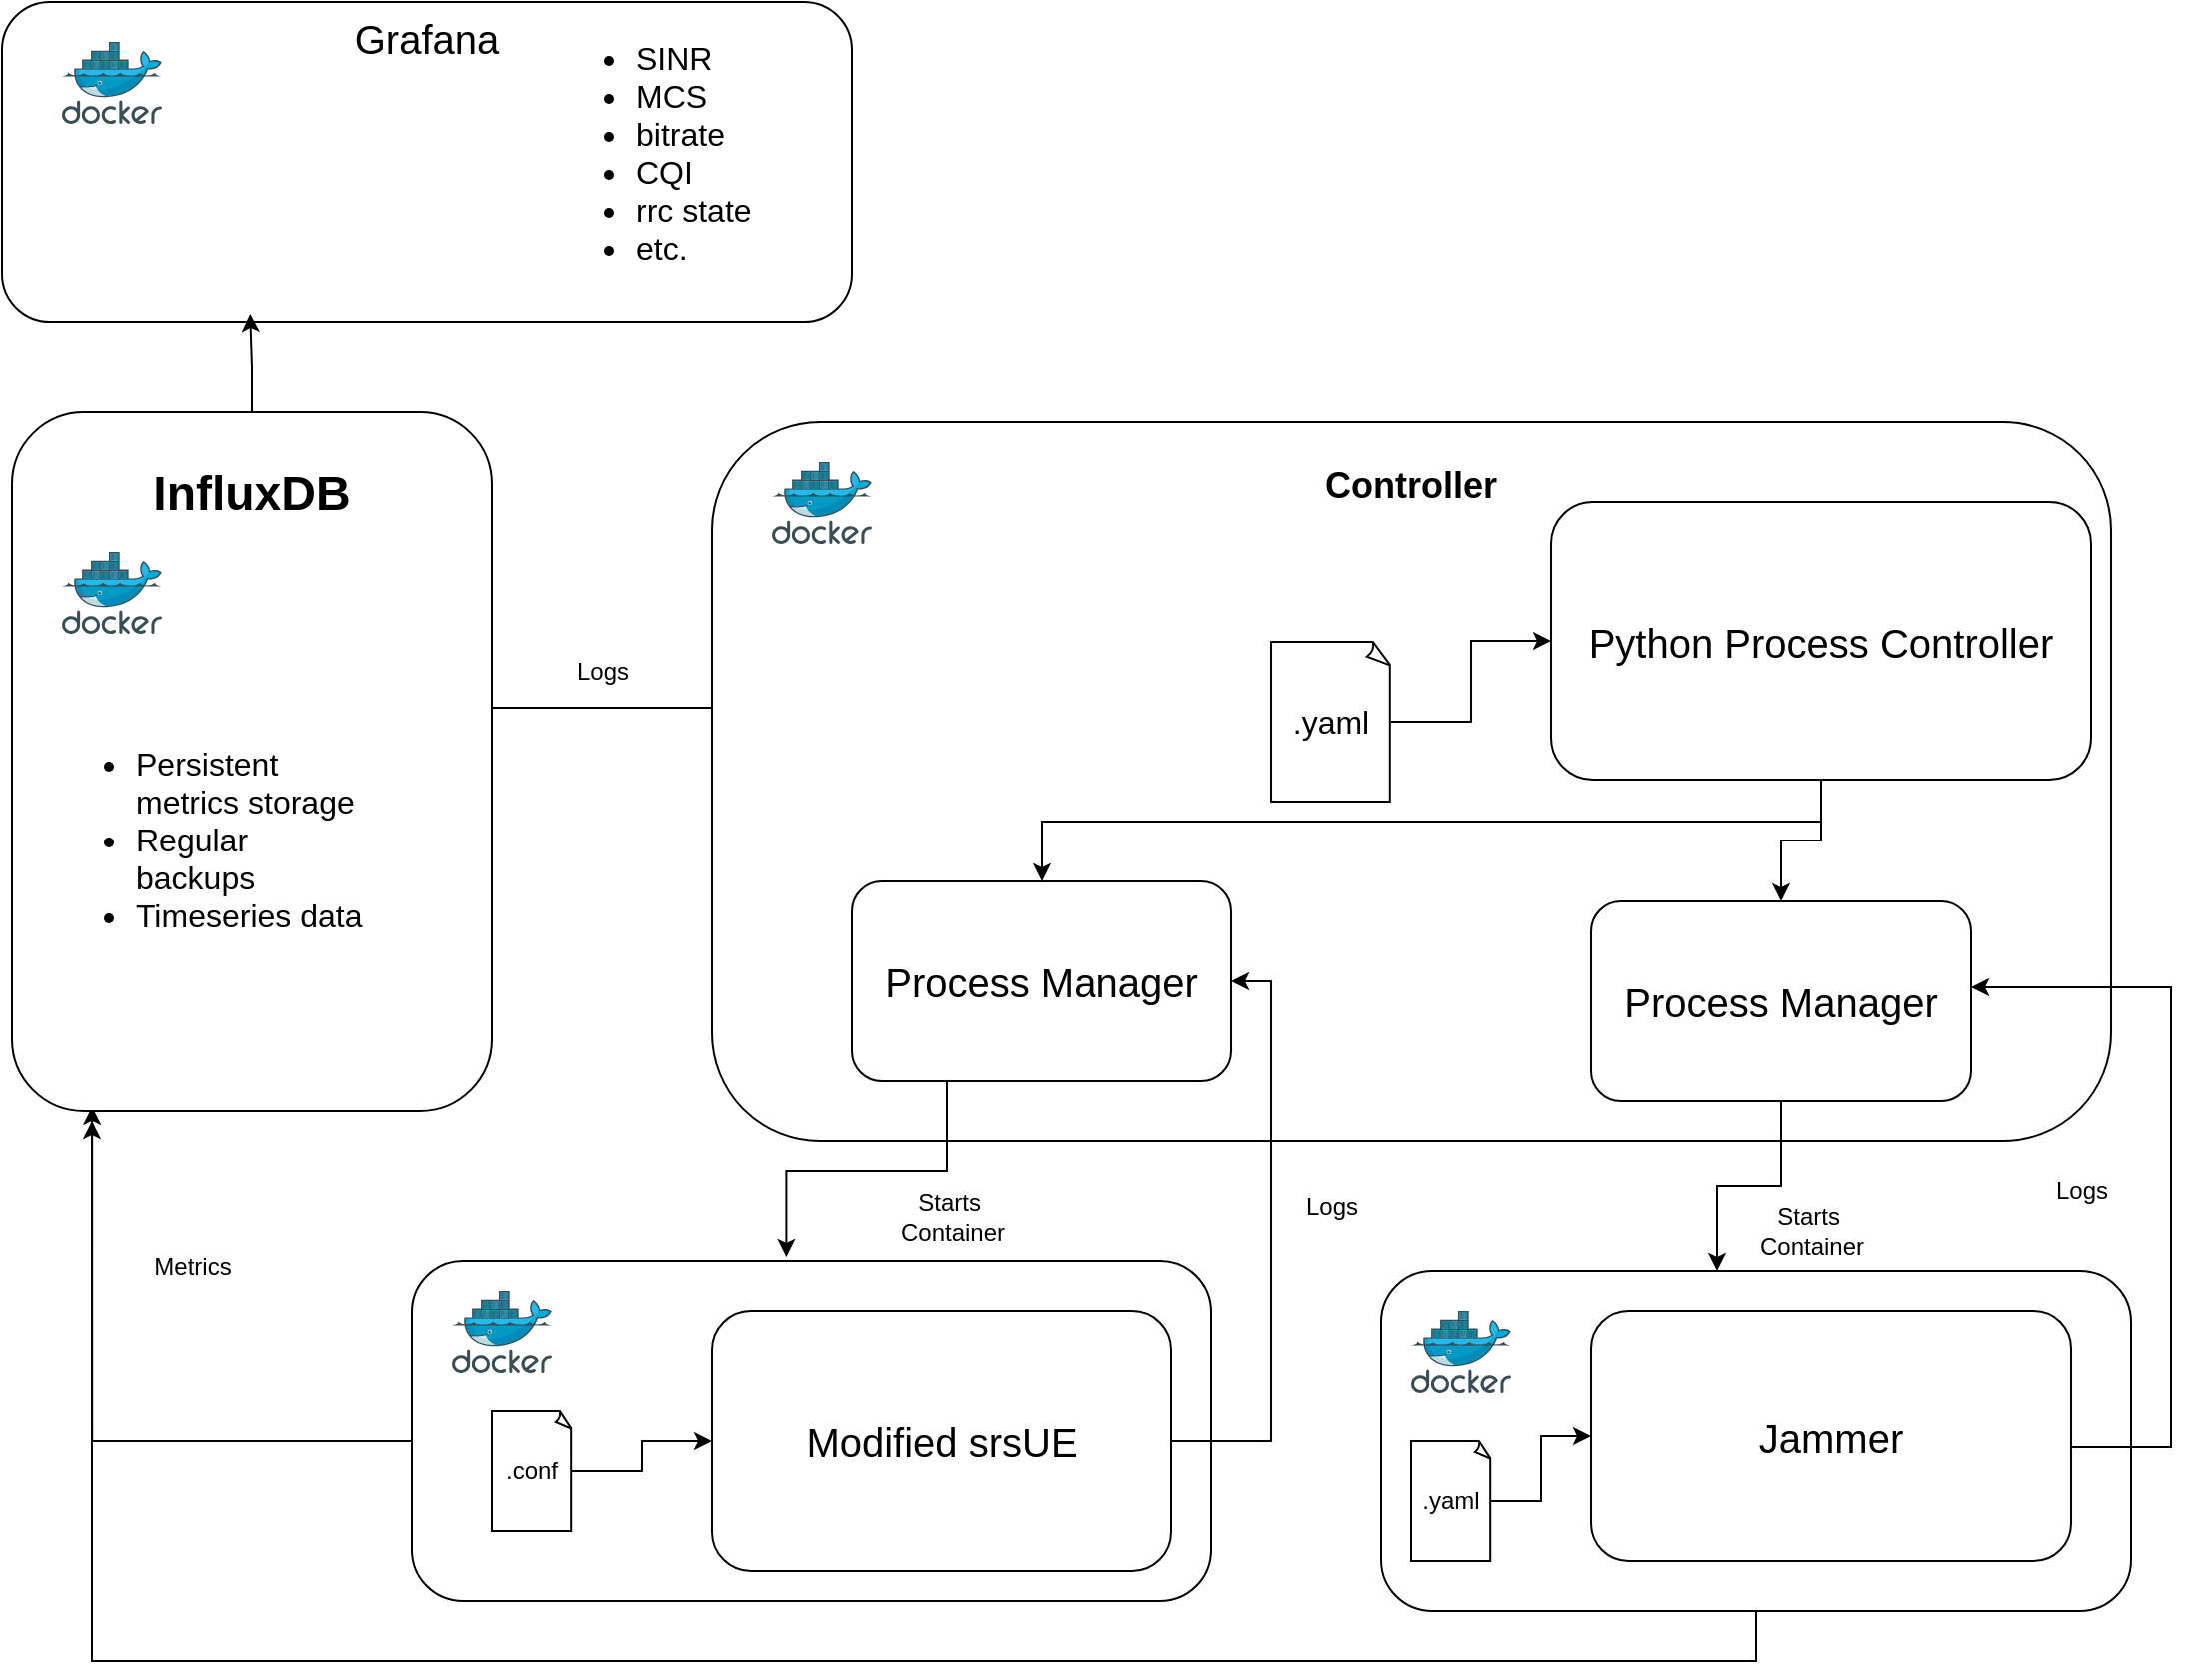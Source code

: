 <mxfile version="26.0.10">
  <diagram name="Page-1" id="qo4e4QOBGEtct8eYle4K">
    <mxGraphModel dx="2070" dy="1305" grid="1" gridSize="10" guides="1" tooltips="1" connect="1" arrows="1" fold="1" page="1" pageScale="1" pageWidth="1600" pageHeight="1200" math="0" shadow="0">
      <root>
        <mxCell id="0" />
        <mxCell id="1" parent="0" />
        <mxCell id="u5WNyrw37H8Kwxjrm6QB-16" style="edgeStyle=orthogonalEdgeStyle;rounded=0;orthogonalLoop=1;jettySize=auto;html=1;" edge="1" parent="1" source="keZb_xKyQU3Tz1BBdBqd-2">
          <mxGeometry relative="1" as="geometry">
            <mxPoint x="510" y="645" as="targetPoint" />
            <Array as="points">
              <mxPoint x="680" y="643" />
              <mxPoint x="680" y="643" />
            </Array>
          </mxGeometry>
        </mxCell>
        <mxCell id="keZb_xKyQU3Tz1BBdBqd-2" value="&lt;h2&gt;Controller&lt;/h2&gt;" style="rounded=1;whiteSpace=wrap;html=1;verticalAlign=top;" parent="1" vertex="1">
          <mxGeometry x="720" y="500" width="700" height="360" as="geometry" />
        </mxCell>
        <mxCell id="keZb_xKyQU3Tz1BBdBqd-28" value="" style="rounded=1;whiteSpace=wrap;html=1;" parent="1" vertex="1">
          <mxGeometry x="570" y="920" width="400" height="170" as="geometry" />
        </mxCell>
        <mxCell id="keZb_xKyQU3Tz1BBdBqd-29" value="" style="image;sketch=0;aspect=fixed;html=1;points=[];align=center;fontSize=12;image=img/lib/mscae/Docker.svg;" parent="1" vertex="1">
          <mxGeometry x="750" y="520" width="50" height="41" as="geometry" />
        </mxCell>
        <mxCell id="keZb_xKyQU3Tz1BBdBqd-30" value="" style="image;sketch=0;aspect=fixed;html=1;points=[];align=center;fontSize=12;image=img/lib/mscae/Docker.svg;" parent="1" vertex="1">
          <mxGeometry x="590" y="935" width="50" height="41" as="geometry" />
        </mxCell>
        <mxCell id="keZb_xKyQU3Tz1BBdBqd-37" style="edgeStyle=orthogonalEdgeStyle;rounded=0;orthogonalLoop=1;jettySize=auto;html=1;" parent="1" source="keZb_xKyQU3Tz1BBdBqd-31" target="keZb_xKyQU3Tz1BBdBqd-34" edge="1">
          <mxGeometry relative="1" as="geometry">
            <Array as="points">
              <mxPoint x="1275" y="700" />
              <mxPoint x="885" y="700" />
            </Array>
          </mxGeometry>
        </mxCell>
        <mxCell id="u5WNyrw37H8Kwxjrm6QB-1" style="edgeStyle=orthogonalEdgeStyle;rounded=0;orthogonalLoop=1;jettySize=auto;html=1;" edge="1" parent="1" source="keZb_xKyQU3Tz1BBdBqd-31" target="keZb_xKyQU3Tz1BBdBqd-35">
          <mxGeometry relative="1" as="geometry" />
        </mxCell>
        <mxCell id="keZb_xKyQU3Tz1BBdBqd-31" value="Python Process Controller" style="rounded=1;whiteSpace=wrap;html=1;fontSize=20;" parent="1" vertex="1">
          <mxGeometry x="1140" y="540" width="270" height="139" as="geometry" />
        </mxCell>
        <mxCell id="keZb_xKyQU3Tz1BBdBqd-34" value="Process Manager" style="rounded=1;whiteSpace=wrap;html=1;fontSize=20;align=center;" parent="1" vertex="1">
          <mxGeometry x="790" y="730" width="190" height="100" as="geometry" />
        </mxCell>
        <mxCell id="keZb_xKyQU3Tz1BBdBqd-35" value="&lt;div style=&quot;font-size: 20px;&quot;&gt;Process Manager&lt;/div&gt;" style="rounded=1;whiteSpace=wrap;html=1;fontSize=20;" parent="1" vertex="1">
          <mxGeometry x="1160" y="740" width="190" height="100" as="geometry" />
        </mxCell>
        <mxCell id="keZb_xKyQU3Tz1BBdBqd-39" style="edgeStyle=orthogonalEdgeStyle;rounded=0;orthogonalLoop=1;jettySize=auto;html=1;exitX=0.25;exitY=1;exitDx=0;exitDy=0;entryX=0.468;entryY=-0.012;entryDx=0;entryDy=0;entryPerimeter=0;" parent="1" source="keZb_xKyQU3Tz1BBdBqd-34" target="keZb_xKyQU3Tz1BBdBqd-28" edge="1">
          <mxGeometry relative="1" as="geometry" />
        </mxCell>
        <mxCell id="keZb_xKyQU3Tz1BBdBqd-40" value="Starts&amp;nbsp;&lt;div&gt;Container&lt;/div&gt;" style="text;html=1;align=center;verticalAlign=middle;resizable=0;points=[];autosize=1;strokeColor=none;fillColor=none;" parent="1" vertex="1">
          <mxGeometry x="800" y="878" width="80" height="40" as="geometry" />
        </mxCell>
        <mxCell id="u5WNyrw37H8Kwxjrm6QB-2" style="edgeStyle=orthogonalEdgeStyle;rounded=0;orthogonalLoop=1;jettySize=auto;html=1;entryX=1;entryY=0.5;entryDx=0;entryDy=0;" edge="1" parent="1" source="keZb_xKyQU3Tz1BBdBqd-41" target="keZb_xKyQU3Tz1BBdBqd-34">
          <mxGeometry relative="1" as="geometry">
            <Array as="points">
              <mxPoint x="1000" y="780" />
            </Array>
          </mxGeometry>
        </mxCell>
        <mxCell id="keZb_xKyQU3Tz1BBdBqd-41" value="Modified srsUE" style="rounded=1;whiteSpace=wrap;html=1;fontSize=20;" parent="1" vertex="1">
          <mxGeometry x="720" y="945" width="230" height="130" as="geometry" />
        </mxCell>
        <mxCell id="keZb_xKyQU3Tz1BBdBqd-43" style="edgeStyle=orthogonalEdgeStyle;rounded=0;orthogonalLoop=1;jettySize=auto;html=1;entryX=0;entryY=0.5;entryDx=0;entryDy=0;" parent="1" source="keZb_xKyQU3Tz1BBdBqd-42" target="keZb_xKyQU3Tz1BBdBqd-41" edge="1">
          <mxGeometry relative="1" as="geometry" />
        </mxCell>
        <mxCell id="keZb_xKyQU3Tz1BBdBqd-42" value=".conf" style="whiteSpace=wrap;html=1;shape=mxgraph.basic.document" parent="1" vertex="1">
          <mxGeometry x="610" y="995" width="40" height="60" as="geometry" />
        </mxCell>
        <mxCell id="u5WNyrw37H8Kwxjrm6QB-3" value="Logs" style="text;html=1;align=center;verticalAlign=middle;resizable=0;points=[];autosize=1;strokeColor=none;fillColor=none;" vertex="1" parent="1">
          <mxGeometry x="1005" y="878" width="50" height="30" as="geometry" />
        </mxCell>
        <mxCell id="u5WNyrw37H8Kwxjrm6QB-20" style="edgeStyle=orthogonalEdgeStyle;rounded=0;orthogonalLoop=1;jettySize=auto;html=1;" edge="1" parent="1" source="u5WNyrw37H8Kwxjrm6QB-4">
          <mxGeometry relative="1" as="geometry">
            <mxPoint x="410" y="850" as="targetPoint" />
            <Array as="points">
              <mxPoint x="1243" y="1120" />
              <mxPoint x="410" y="1120" />
            </Array>
          </mxGeometry>
        </mxCell>
        <mxCell id="u5WNyrw37H8Kwxjrm6QB-4" value="" style="rounded=1;whiteSpace=wrap;html=1;" vertex="1" parent="1">
          <mxGeometry x="1055" y="925" width="375" height="170" as="geometry" />
        </mxCell>
        <mxCell id="u5WNyrw37H8Kwxjrm6QB-5" value="" style="image;sketch=0;aspect=fixed;html=1;points=[];align=center;fontSize=12;image=img/lib/mscae/Docker.svg;" vertex="1" parent="1">
          <mxGeometry x="1070" y="945" width="50" height="41" as="geometry" />
        </mxCell>
        <mxCell id="u5WNyrw37H8Kwxjrm6QB-6" value="Jammer" style="rounded=1;whiteSpace=wrap;html=1;fontSize=20;" vertex="1" parent="1">
          <mxGeometry x="1160" y="945" width="240" height="125" as="geometry" />
        </mxCell>
        <mxCell id="u5WNyrw37H8Kwxjrm6QB-8" style="edgeStyle=orthogonalEdgeStyle;rounded=0;orthogonalLoop=1;jettySize=auto;html=1;entryX=0;entryY=0.5;entryDx=0;entryDy=0;" edge="1" parent="1" source="u5WNyrw37H8Kwxjrm6QB-7" target="u5WNyrw37H8Kwxjrm6QB-6">
          <mxGeometry relative="1" as="geometry" />
        </mxCell>
        <mxCell id="u5WNyrw37H8Kwxjrm6QB-7" value=".yaml" style="whiteSpace=wrap;html=1;shape=mxgraph.basic.document" vertex="1" parent="1">
          <mxGeometry x="1070" y="1010" width="40" height="60" as="geometry" />
        </mxCell>
        <mxCell id="u5WNyrw37H8Kwxjrm6QB-9" style="edgeStyle=orthogonalEdgeStyle;rounded=0;orthogonalLoop=1;jettySize=auto;html=1;entryX=0.448;entryY=0;entryDx=0;entryDy=0;entryPerimeter=0;" edge="1" parent="1" source="keZb_xKyQU3Tz1BBdBqd-35" target="u5WNyrw37H8Kwxjrm6QB-4">
          <mxGeometry relative="1" as="geometry" />
        </mxCell>
        <mxCell id="u5WNyrw37H8Kwxjrm6QB-10" value="Starts&amp;nbsp;&lt;div&gt;Container&lt;/div&gt;" style="text;html=1;align=center;verticalAlign=middle;resizable=0;points=[];autosize=1;strokeColor=none;fillColor=none;" vertex="1" parent="1">
          <mxGeometry x="1230" y="885" width="80" height="40" as="geometry" />
        </mxCell>
        <mxCell id="u5WNyrw37H8Kwxjrm6QB-11" style="edgeStyle=orthogonalEdgeStyle;rounded=0;orthogonalLoop=1;jettySize=auto;html=1;" edge="1" parent="1" target="keZb_xKyQU3Tz1BBdBqd-35">
          <mxGeometry relative="1" as="geometry">
            <mxPoint x="1400" y="1013" as="sourcePoint" />
            <mxPoint x="1430" y="783" as="targetPoint" />
            <Array as="points">
              <mxPoint x="1450" y="1013" />
              <mxPoint x="1450" y="783" />
            </Array>
          </mxGeometry>
        </mxCell>
        <mxCell id="u5WNyrw37H8Kwxjrm6QB-12" value="Logs" style="text;html=1;align=center;verticalAlign=middle;resizable=0;points=[];autosize=1;strokeColor=none;fillColor=none;" vertex="1" parent="1">
          <mxGeometry x="1380" y="870" width="50" height="30" as="geometry" />
        </mxCell>
        <mxCell id="u5WNyrw37H8Kwxjrm6QB-14" style="edgeStyle=orthogonalEdgeStyle;rounded=0;orthogonalLoop=1;jettySize=auto;html=1;entryX=0;entryY=0.5;entryDx=0;entryDy=0;" edge="1" parent="1" source="u5WNyrw37H8Kwxjrm6QB-13" target="keZb_xKyQU3Tz1BBdBqd-31">
          <mxGeometry relative="1" as="geometry" />
        </mxCell>
        <mxCell id="u5WNyrw37H8Kwxjrm6QB-13" value=".yaml" style="whiteSpace=wrap;html=1;shape=mxgraph.basic.document;fontSize=16;" vertex="1" parent="1">
          <mxGeometry x="1000" y="610" width="60" height="80" as="geometry" />
        </mxCell>
        <mxCell id="u5WNyrw37H8Kwxjrm6QB-17" value="Logs" style="text;html=1;align=center;verticalAlign=middle;resizable=0;points=[];autosize=1;strokeColor=none;fillColor=none;" vertex="1" parent="1">
          <mxGeometry x="640" y="610" width="50" height="30" as="geometry" />
        </mxCell>
        <mxCell id="u5WNyrw37H8Kwxjrm6QB-19" value="Metrics" style="text;html=1;align=center;verticalAlign=middle;resizable=0;points=[];autosize=1;strokeColor=none;fillColor=none;" vertex="1" parent="1">
          <mxGeometry x="430" y="908" width="60" height="30" as="geometry" />
        </mxCell>
        <mxCell id="u5WNyrw37H8Kwxjrm6QB-23" value="Grafana" style="rounded=1;whiteSpace=wrap;html=1;verticalAlign=top;fontSize=20;" vertex="1" parent="1">
          <mxGeometry x="365" y="290" width="425" height="160" as="geometry" />
        </mxCell>
        <mxCell id="u5WNyrw37H8Kwxjrm6QB-24" value="" style="image;sketch=0;aspect=fixed;html=1;points=[];align=center;fontSize=12;image=img/lib/mscae/Docker.svg;" vertex="1" parent="1">
          <mxGeometry x="395" y="310" width="50" height="41" as="geometry" />
        </mxCell>
        <mxCell id="u5WNyrw37H8Kwxjrm6QB-26" value="&lt;ul&gt;&lt;li&gt;SINR&lt;/li&gt;&lt;li&gt;MCS&lt;/li&gt;&lt;li&gt;bitrate&lt;/li&gt;&lt;li&gt;CQI&lt;/li&gt;&lt;li&gt;rrc state&lt;/li&gt;&lt;li&gt;etc.&lt;/li&gt;&lt;/ul&gt;" style="text;strokeColor=none;fillColor=none;html=1;whiteSpace=wrap;verticalAlign=middle;overflow=hidden;fontSize=16;" vertex="1" parent="1">
          <mxGeometry x="640" y="290" width="215" height="140" as="geometry" />
        </mxCell>
        <mxCell id="u5WNyrw37H8Kwxjrm6QB-28" style="edgeStyle=orthogonalEdgeStyle;rounded=0;orthogonalLoop=1;jettySize=auto;html=1;entryX=0.167;entryY=0.994;entryDx=0;entryDy=0;entryPerimeter=0;" edge="1" parent="1" source="keZb_xKyQU3Tz1BBdBqd-28" target="keZb_xKyQU3Tz1BBdBqd-3">
          <mxGeometry relative="1" as="geometry">
            <Array as="points">
              <mxPoint x="410" y="1010" />
            </Array>
          </mxGeometry>
        </mxCell>
        <mxCell id="u5WNyrw37H8Kwxjrm6QB-29" style="edgeStyle=orthogonalEdgeStyle;rounded=0;orthogonalLoop=1;jettySize=auto;html=1;entryX=0.292;entryY=0.975;entryDx=0;entryDy=0;entryPerimeter=0;" edge="1" parent="1" source="keZb_xKyQU3Tz1BBdBqd-3" target="u5WNyrw37H8Kwxjrm6QB-23">
          <mxGeometry relative="1" as="geometry" />
        </mxCell>
        <mxCell id="keZb_xKyQU3Tz1BBdBqd-3" value="&lt;h2&gt;&lt;font&gt;InfluxDB&lt;/font&gt;&lt;/h2&gt;" style="rounded=1;whiteSpace=wrap;html=1;horizontal=1;verticalAlign=top;fontSize=16;fontFamily=Helvetica;" parent="1" vertex="1">
          <mxGeometry x="370" y="495" width="240" height="350" as="geometry" />
        </mxCell>
        <mxCell id="keZb_xKyQU3Tz1BBdBqd-4" value="" style="image;sketch=0;aspect=fixed;html=1;points=[];align=center;fontSize=12;image=img/lib/mscae/Docker.svg;" parent="1" vertex="1">
          <mxGeometry x="395" y="565" width="50" height="41" as="geometry" />
        </mxCell>
        <mxCell id="u5WNyrw37H8Kwxjrm6QB-31" value="&lt;ul&gt;&lt;li&gt;Persistent metrics storage&lt;/li&gt;&lt;li&gt;Regular backups&lt;/li&gt;&lt;li&gt;Timeseries data&lt;/li&gt;&lt;/ul&gt;" style="text;strokeColor=none;fillColor=none;html=1;whiteSpace=wrap;verticalAlign=middle;overflow=hidden;fontSize=16;" vertex="1" parent="1">
          <mxGeometry x="390" y="620" width="160" height="177.5" as="geometry" />
        </mxCell>
      </root>
    </mxGraphModel>
  </diagram>
</mxfile>
